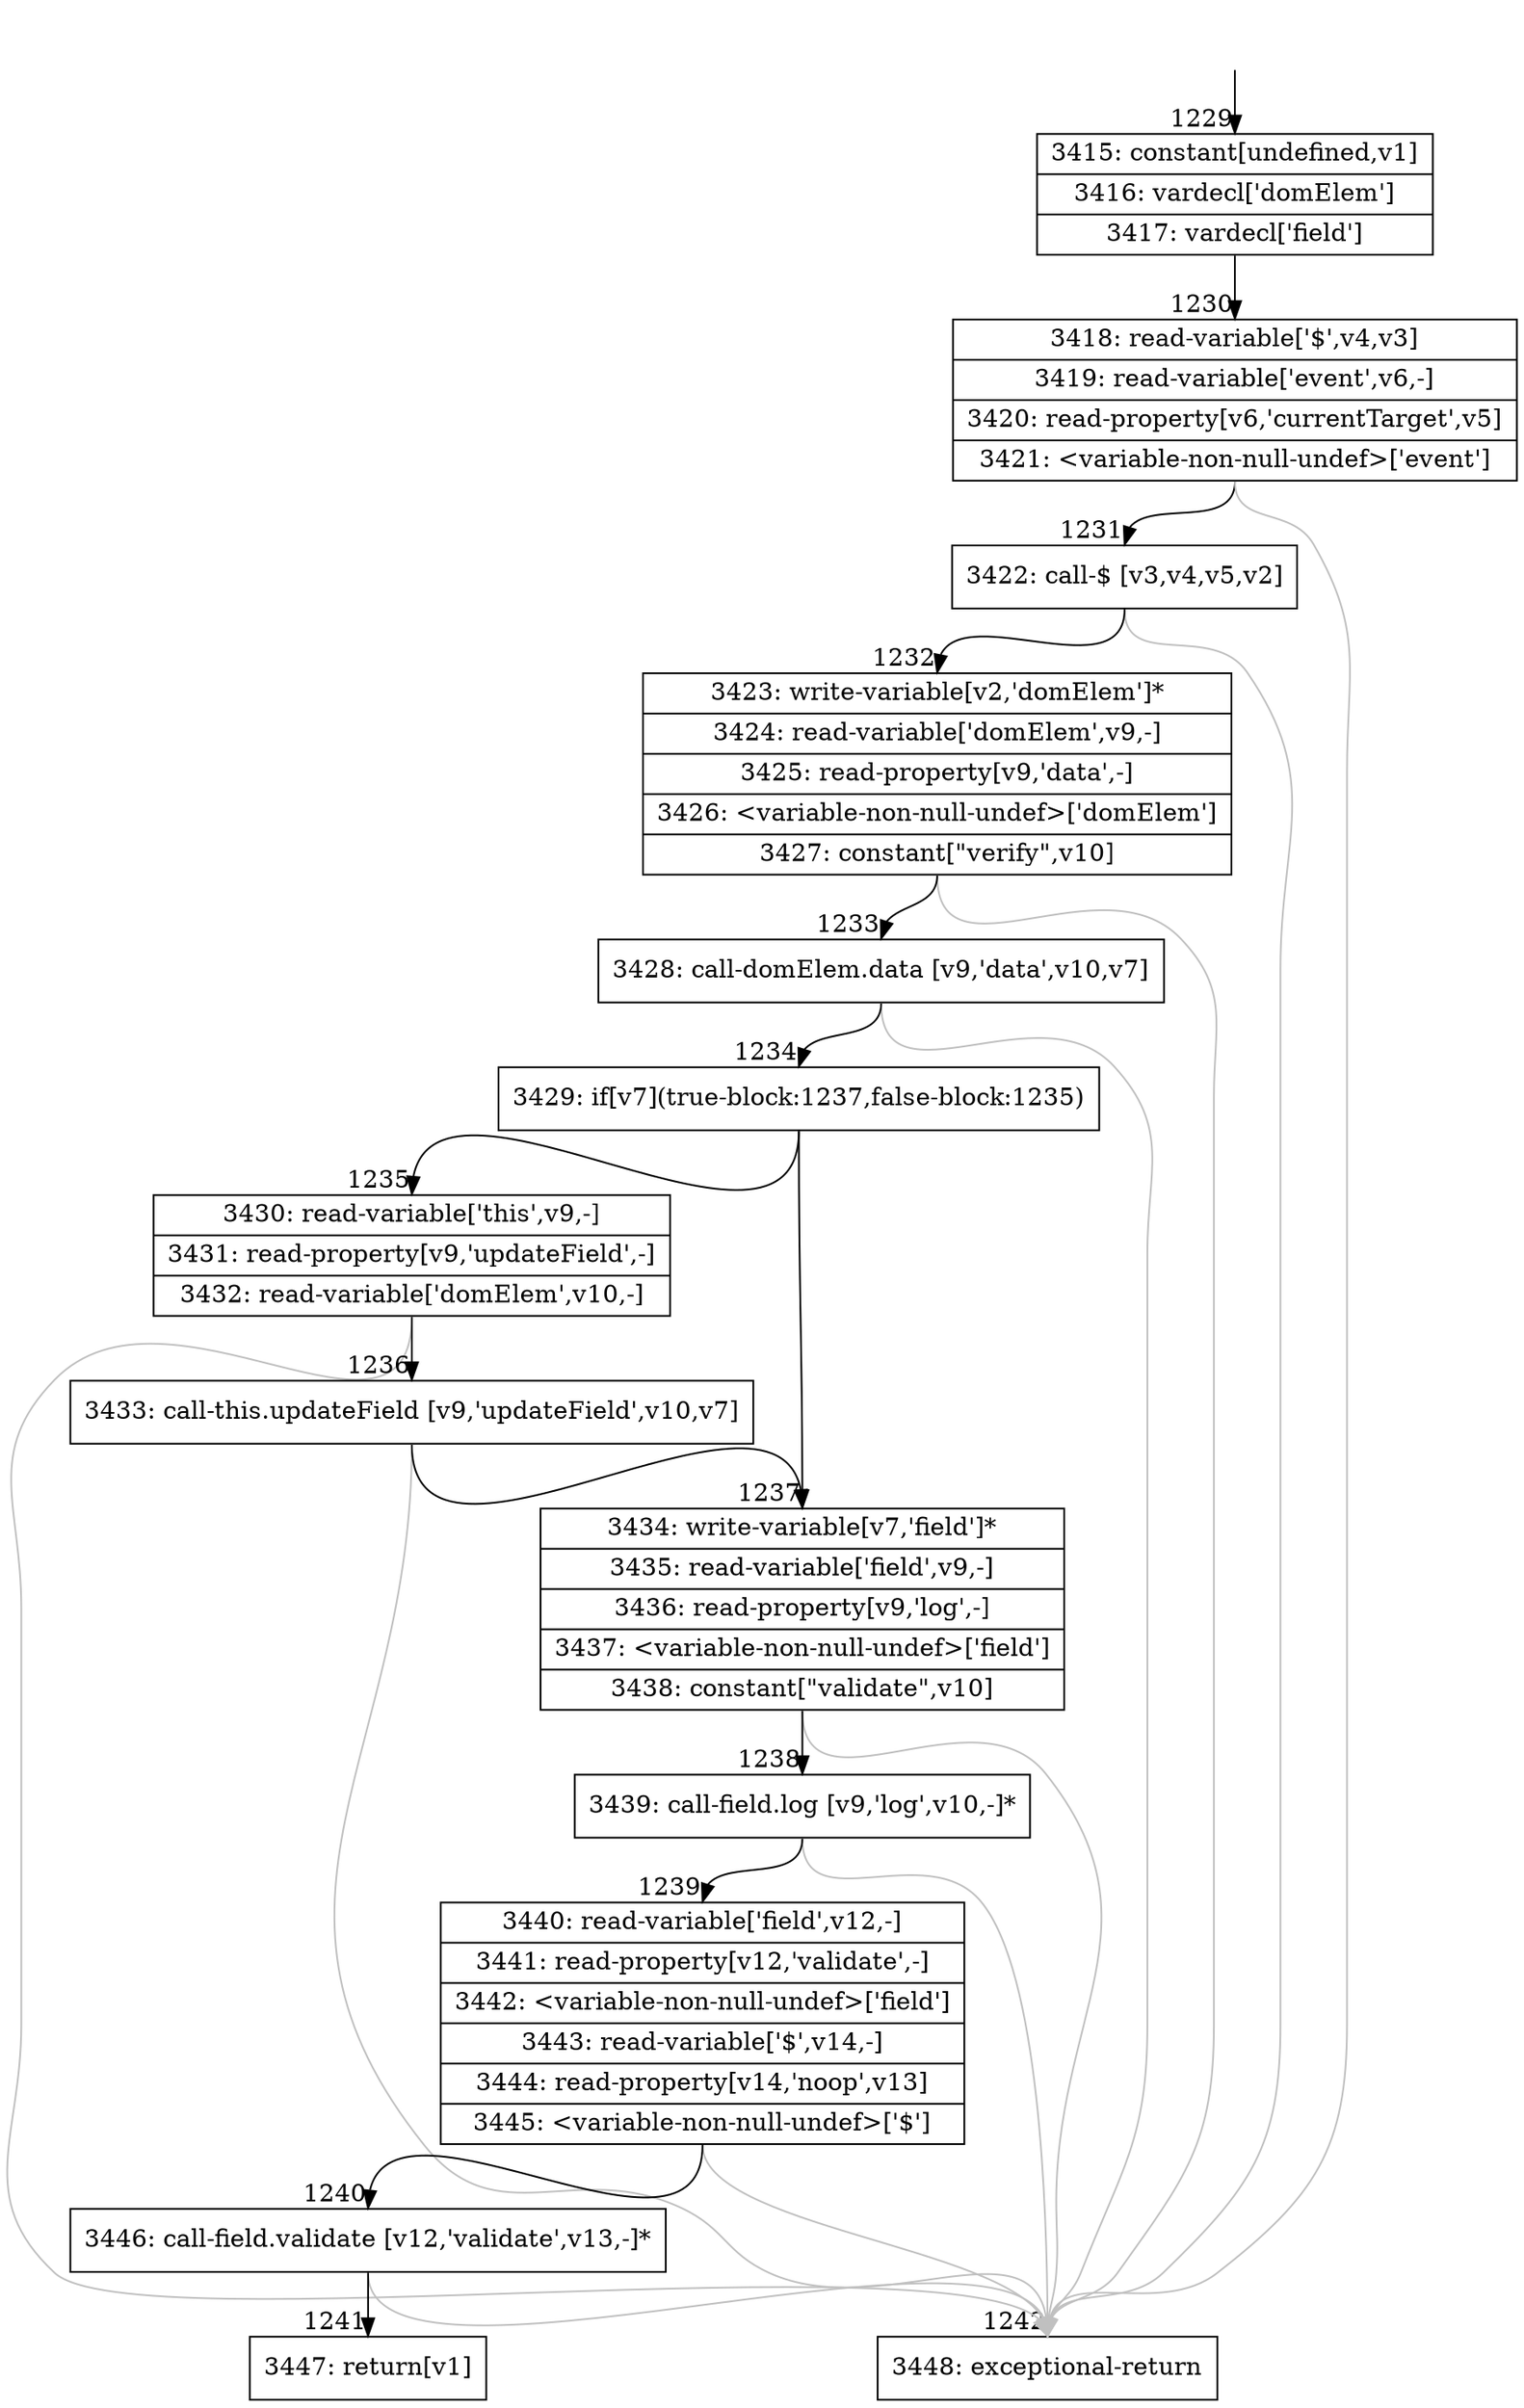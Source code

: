 digraph {
rankdir="TD"
BB_entry114[shape=none,label=""];
BB_entry114 -> BB1229 [tailport=s, headport=n, headlabel="    1229"]
BB1229 [shape=record label="{3415: constant[undefined,v1]|3416: vardecl['domElem']|3417: vardecl['field']}" ] 
BB1229 -> BB1230 [tailport=s, headport=n, headlabel="      1230"]
BB1230 [shape=record label="{3418: read-variable['$',v4,v3]|3419: read-variable['event',v6,-]|3420: read-property[v6,'currentTarget',v5]|3421: \<variable-non-null-undef\>['event']}" ] 
BB1230 -> BB1231 [tailport=s, headport=n, headlabel="      1231"]
BB1230 -> BB1242 [tailport=s, headport=n, color=gray, headlabel="      1242"]
BB1231 [shape=record label="{3422: call-$ [v3,v4,v5,v2]}" ] 
BB1231 -> BB1232 [tailport=s, headport=n, headlabel="      1232"]
BB1231 -> BB1242 [tailport=s, headport=n, color=gray]
BB1232 [shape=record label="{3423: write-variable[v2,'domElem']*|3424: read-variable['domElem',v9,-]|3425: read-property[v9,'data',-]|3426: \<variable-non-null-undef\>['domElem']|3427: constant[\"verify\",v10]}" ] 
BB1232 -> BB1233 [tailport=s, headport=n, headlabel="      1233"]
BB1232 -> BB1242 [tailport=s, headport=n, color=gray]
BB1233 [shape=record label="{3428: call-domElem.data [v9,'data',v10,v7]}" ] 
BB1233 -> BB1234 [tailport=s, headport=n, headlabel="      1234"]
BB1233 -> BB1242 [tailport=s, headport=n, color=gray]
BB1234 [shape=record label="{3429: if[v7](true-block:1237,false-block:1235)}" ] 
BB1234 -> BB1237 [tailport=s, headport=n, headlabel="      1237"]
BB1234 -> BB1235 [tailport=s, headport=n, headlabel="      1235"]
BB1235 [shape=record label="{3430: read-variable['this',v9,-]|3431: read-property[v9,'updateField',-]|3432: read-variable['domElem',v10,-]}" ] 
BB1235 -> BB1236 [tailport=s, headport=n, headlabel="      1236"]
BB1235 -> BB1242 [tailport=s, headport=n, color=gray]
BB1236 [shape=record label="{3433: call-this.updateField [v9,'updateField',v10,v7]}" ] 
BB1236 -> BB1237 [tailport=s, headport=n]
BB1236 -> BB1242 [tailport=s, headport=n, color=gray]
BB1237 [shape=record label="{3434: write-variable[v7,'field']*|3435: read-variable['field',v9,-]|3436: read-property[v9,'log',-]|3437: \<variable-non-null-undef\>['field']|3438: constant[\"validate\",v10]}" ] 
BB1237 -> BB1238 [tailport=s, headport=n, headlabel="      1238"]
BB1237 -> BB1242 [tailport=s, headport=n, color=gray]
BB1238 [shape=record label="{3439: call-field.log [v9,'log',v10,-]*}" ] 
BB1238 -> BB1239 [tailport=s, headport=n, headlabel="      1239"]
BB1238 -> BB1242 [tailport=s, headport=n, color=gray]
BB1239 [shape=record label="{3440: read-variable['field',v12,-]|3441: read-property[v12,'validate',-]|3442: \<variable-non-null-undef\>['field']|3443: read-variable['$',v14,-]|3444: read-property[v14,'noop',v13]|3445: \<variable-non-null-undef\>['$']}" ] 
BB1239 -> BB1240 [tailport=s, headport=n, headlabel="      1240"]
BB1239 -> BB1242 [tailport=s, headport=n, color=gray]
BB1240 [shape=record label="{3446: call-field.validate [v12,'validate',v13,-]*}" ] 
BB1240 -> BB1241 [tailport=s, headport=n, headlabel="      1241"]
BB1240 -> BB1242 [tailport=s, headport=n, color=gray]
BB1241 [shape=record label="{3447: return[v1]}" ] 
BB1242 [shape=record label="{3448: exceptional-return}" ] 
//#$~ 1151
}
